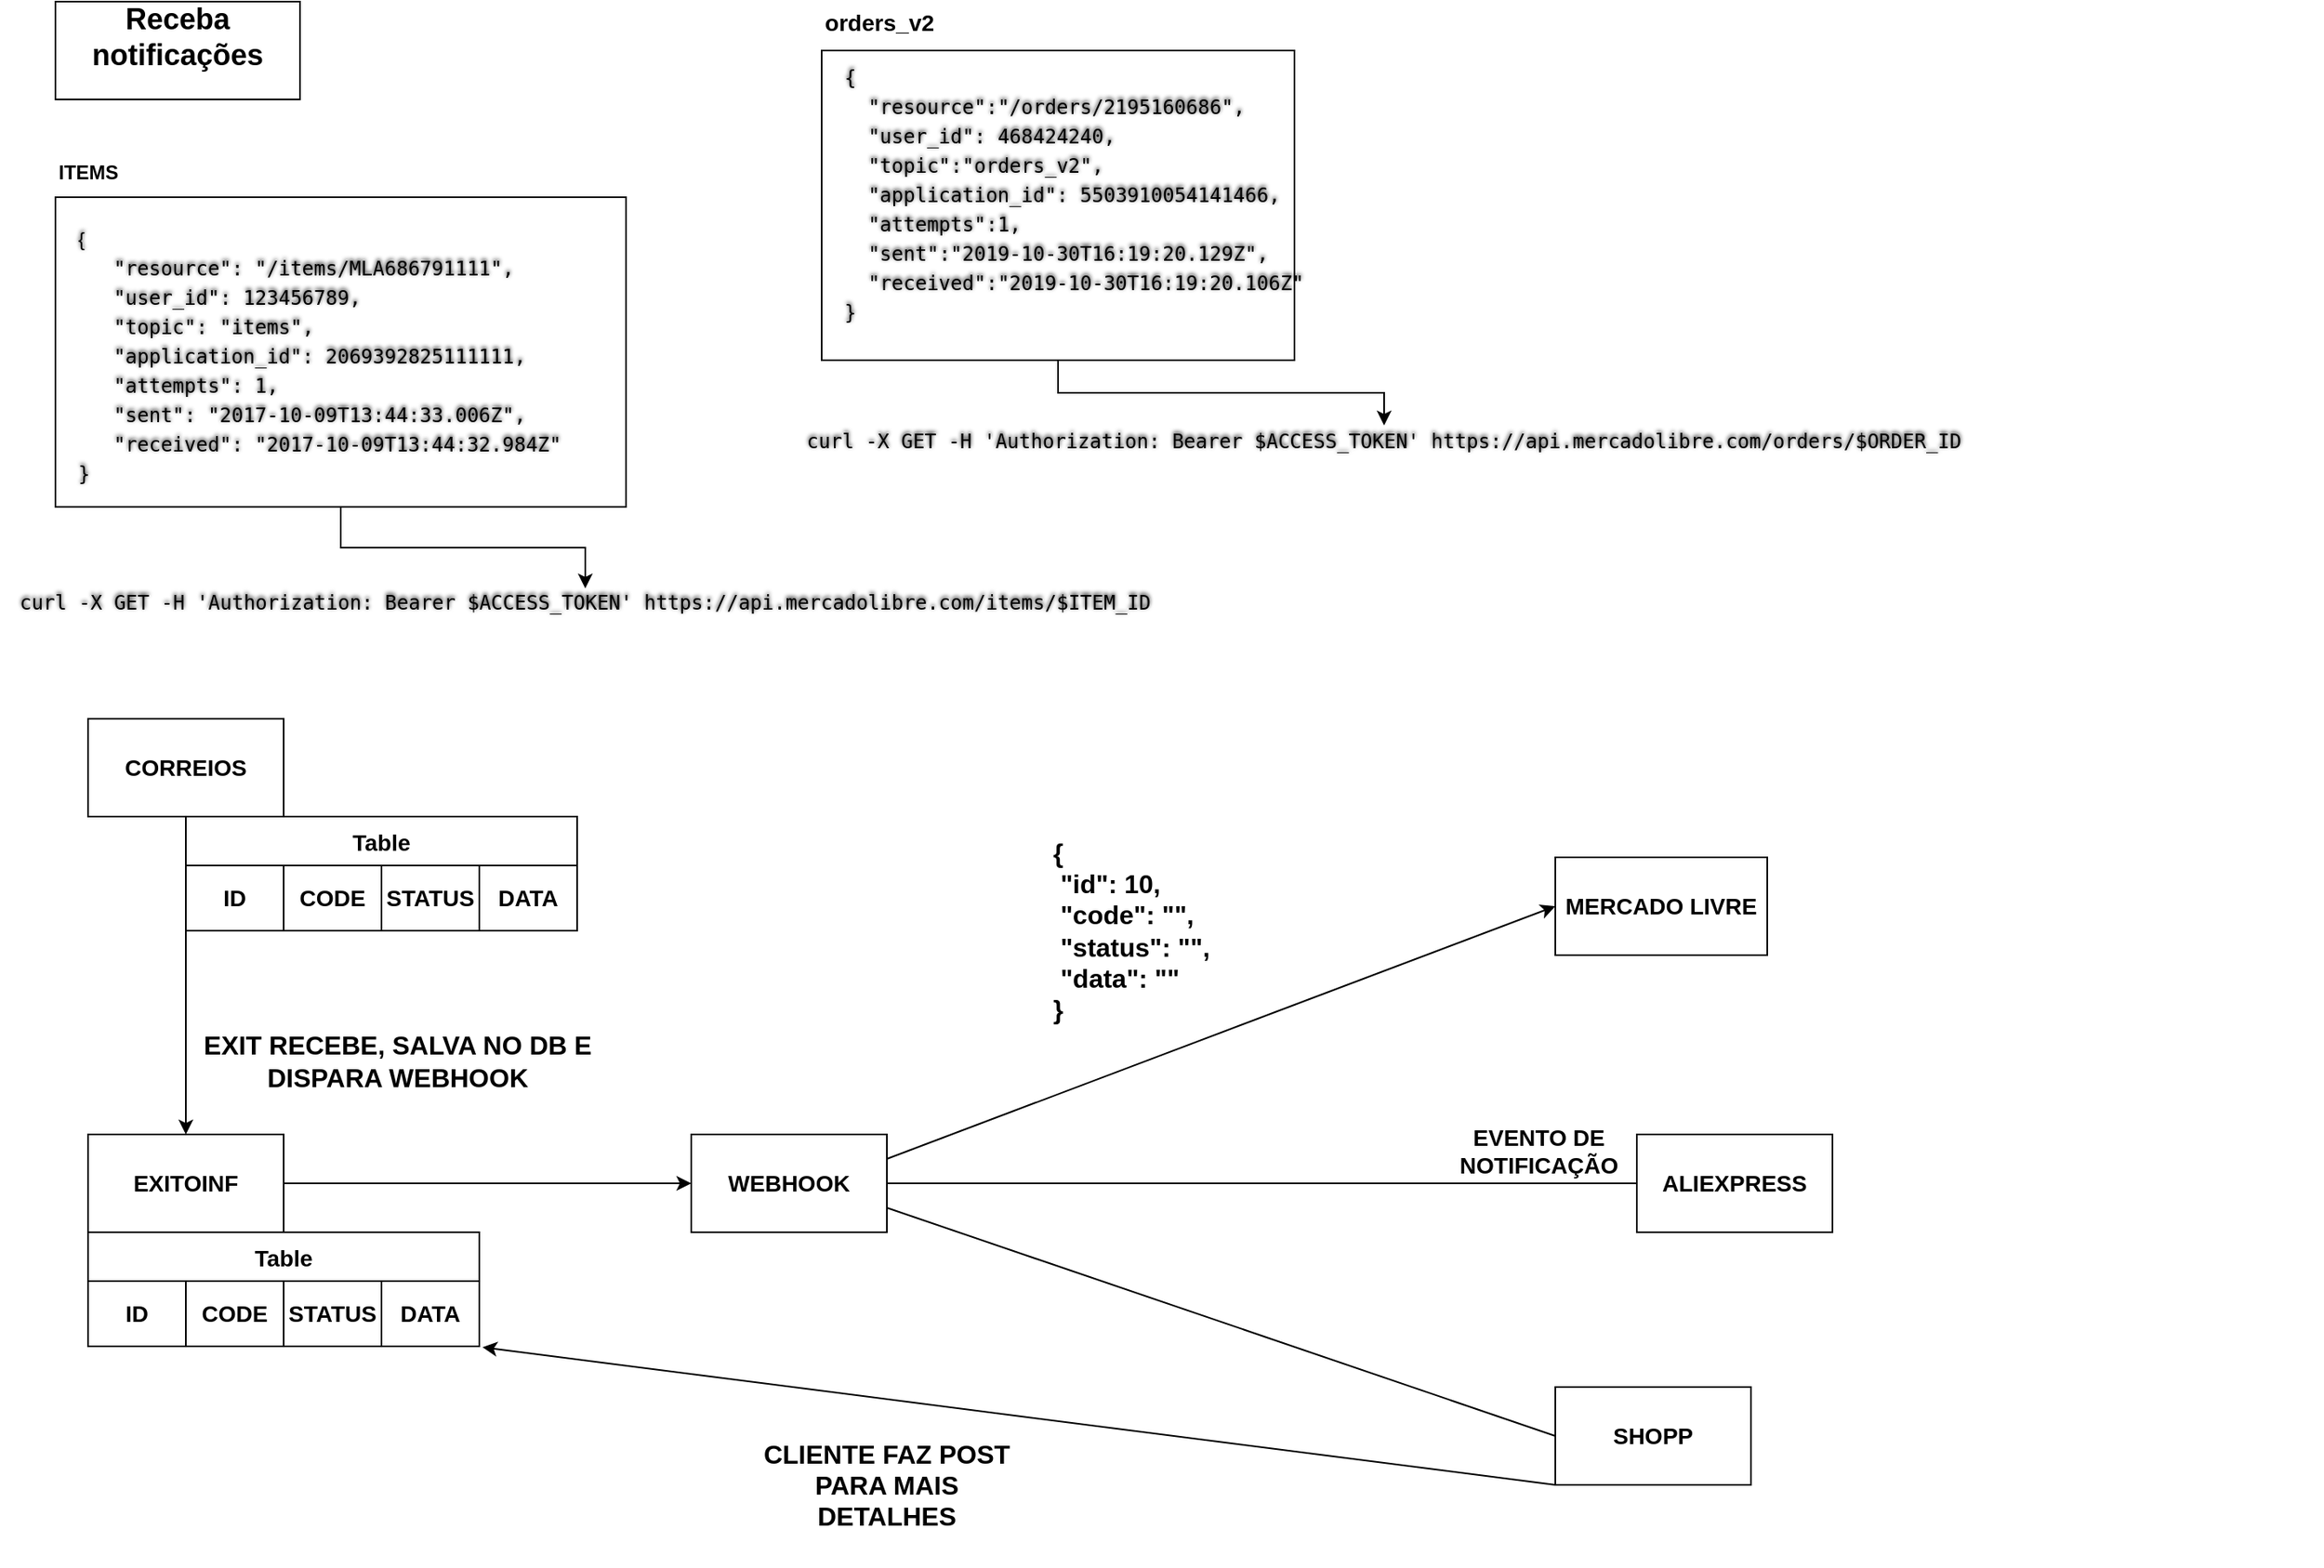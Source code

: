 <mxfile version="17.4.2" type="github">
  <diagram id="QY8hSy0JVgbYP2YThuza" name="Page-1">
    <mxGraphModel dx="2058" dy="643" grid="1" gridSize="10" guides="1" tooltips="1" connect="1" arrows="1" fold="1" page="1" pageScale="1" pageWidth="827" pageHeight="1169" math="0" shadow="0">
      <root>
        <mxCell id="0" />
        <mxCell id="1" parent="0" />
        <mxCell id="JlKcYGilHKLKj-nciFxg-1" value="&lt;h2 style=&quot;box-sizing: border-box ; margin-top: -65px ; padding-top: 65px&quot;&gt;Receba notificações&lt;/h2&gt;" style="rounded=0;whiteSpace=wrap;html=1;" parent="1" vertex="1">
          <mxGeometry x="-780" width="150" height="60" as="geometry" />
        </mxCell>
        <mxCell id="JlKcYGilHKLKj-nciFxg-7" style="edgeStyle=orthogonalEdgeStyle;rounded=0;orthogonalLoop=1;jettySize=auto;html=1;exitX=0.5;exitY=1;exitDx=0;exitDy=0;entryX=0.5;entryY=0;entryDx=0;entryDy=0;" parent="1" source="JlKcYGilHKLKj-nciFxg-2" target="JlKcYGilHKLKj-nciFxg-5" edge="1">
          <mxGeometry relative="1" as="geometry" />
        </mxCell>
        <mxCell id="JlKcYGilHKLKj-nciFxg-2" value="&lt;pre class=&quot; details__code-terminal-json language-javascript&quot; style=&quot;box-sizing: border-box ; max-width: 100% ; overflow: auto ; margin-top: 16px ; margin-bottom: 30px ; max-height: 450px ; overflow-wrap: normal ; border-radius: 3px ; line-height: 1.5 ; text-shadow: rgb(0 , 0 , 0) 0px -0.1em 0.2em ; word-break: normal ; padding: 1em&quot;&gt;&lt;div&gt;&lt;br&gt;&lt;/div&gt;&lt;div&gt;&lt;span style=&quot;font-family: &amp;#34;helvetica&amp;#34; ; white-space: normal&quot;&gt;{&lt;/span&gt;&lt;/div&gt;&lt;span style=&quot;background-image: none ; box-sizing: border-box ; border-radius: 3px ; line-height: 1.5 ; text-shadow: rgb(0 , 0 , 0) 0px -0.1em 0.2em&quot;&gt;   &lt;/span&gt;&lt;span class=&quot;token string&quot; style=&quot;background-image: none ; box-sizing: border-box ; overflow-wrap: normal ; border-radius: 3px ; line-height: 1.5 ; text-shadow: rgb(0 , 0 , 0) 0px -0.1em 0.2em ; word-break: normal&quot;&gt;&quot;resource&quot;&lt;/span&gt;&lt;span class=&quot;token punctuation&quot; style=&quot;background-image: none ; box-sizing: border-box ; overflow-wrap: normal ; border-radius: 3px ; line-height: 1.5 ; text-shadow: rgb(0 , 0 , 0) 0px -0.1em 0.2em ; word-break: normal&quot;&gt;:&lt;/span&gt;&lt;span style=&quot;background-image: none ; box-sizing: border-box ; border-radius: 3px ; line-height: 1.5 ; text-shadow: rgb(0 , 0 , 0) 0px -0.1em 0.2em&quot;&gt; &lt;/span&gt;&lt;span class=&quot;token string&quot; style=&quot;background-image: none ; box-sizing: border-box ; overflow-wrap: normal ; border-radius: 3px ; line-height: 1.5 ; text-shadow: rgb(0 , 0 , 0) 0px -0.1em 0.2em ; word-break: normal&quot;&gt;&quot;/items/MLA686791111&quot;&lt;/span&gt;&lt;span class=&quot;token punctuation&quot; style=&quot;background-image: none ; box-sizing: border-box ; overflow-wrap: normal ; border-radius: 3px ; line-height: 1.5 ; text-shadow: rgb(0 , 0 , 0) 0px -0.1em 0.2em ; word-break: normal&quot;&gt;,&lt;/span&gt;&lt;span style=&quot;background-image: none ; box-sizing: border-box ; border-radius: 3px ; line-height: 1.5 ; text-shadow: rgb(0 , 0 , 0) 0px -0.1em 0.2em&quot;&gt;&lt;br&gt;   &lt;/span&gt;&lt;span class=&quot;token string&quot; style=&quot;background-image: none ; box-sizing: border-box ; overflow-wrap: normal ; border-radius: 3px ; line-height: 1.5 ; text-shadow: rgb(0 , 0 , 0) 0px -0.1em 0.2em ; word-break: normal&quot;&gt;&quot;user_id&quot;&lt;/span&gt;&lt;span class=&quot;token punctuation&quot; style=&quot;background-image: none ; box-sizing: border-box ; overflow-wrap: normal ; border-radius: 3px ; line-height: 1.5 ; text-shadow: rgb(0 , 0 , 0) 0px -0.1em 0.2em ; word-break: normal&quot;&gt;:&lt;/span&gt;&lt;span style=&quot;background-image: none ; box-sizing: border-box ; border-radius: 3px ; line-height: 1.5 ; text-shadow: rgb(0 , 0 , 0) 0px -0.1em 0.2em&quot;&gt; &lt;/span&gt;&lt;span class=&quot;token number&quot; style=&quot;background-image: none ; box-sizing: border-box ; overflow-wrap: normal ; border-radius: 3px ; line-height: 1.5 ; text-shadow: rgb(0 , 0 , 0) 0px -0.1em 0.2em ; word-break: normal&quot;&gt;123456789&lt;/span&gt;&lt;span class=&quot;token punctuation&quot; style=&quot;background-image: none ; box-sizing: border-box ; overflow-wrap: normal ; border-radius: 3px ; line-height: 1.5 ; text-shadow: rgb(0 , 0 , 0) 0px -0.1em 0.2em ; word-break: normal&quot;&gt;,&lt;/span&gt;&lt;span style=&quot;background-image: none ; box-sizing: border-box ; border-radius: 3px ; line-height: 1.5 ; text-shadow: rgb(0 , 0 , 0) 0px -0.1em 0.2em&quot;&gt;&lt;br&gt;   &lt;/span&gt;&lt;span class=&quot;token string&quot; style=&quot;background-image: none ; box-sizing: border-box ; overflow-wrap: normal ; border-radius: 3px ; line-height: 1.5 ; text-shadow: rgb(0 , 0 , 0) 0px -0.1em 0.2em ; word-break: normal&quot;&gt;&quot;topic&quot;&lt;/span&gt;&lt;span class=&quot;token punctuation&quot; style=&quot;background-image: none ; box-sizing: border-box ; overflow-wrap: normal ; border-radius: 3px ; line-height: 1.5 ; text-shadow: rgb(0 , 0 , 0) 0px -0.1em 0.2em ; word-break: normal&quot;&gt;:&lt;/span&gt;&lt;span style=&quot;background-image: none ; box-sizing: border-box ; border-radius: 3px ; line-height: 1.5 ; text-shadow: rgb(0 , 0 , 0) 0px -0.1em 0.2em&quot;&gt; &lt;/span&gt;&lt;span class=&quot;token string&quot; style=&quot;background-image: none ; box-sizing: border-box ; overflow-wrap: normal ; border-radius: 3px ; line-height: 1.5 ; text-shadow: rgb(0 , 0 , 0) 0px -0.1em 0.2em ; word-break: normal&quot;&gt;&quot;items&quot;&lt;/span&gt;&lt;span class=&quot;token punctuation&quot; style=&quot;background-image: none ; box-sizing: border-box ; overflow-wrap: normal ; border-radius: 3px ; line-height: 1.5 ; text-shadow: rgb(0 , 0 , 0) 0px -0.1em 0.2em ; word-break: normal&quot;&gt;,&lt;/span&gt;&lt;span style=&quot;background-image: none ; box-sizing: border-box ; border-radius: 3px ; line-height: 1.5 ; text-shadow: rgb(0 , 0 , 0) 0px -0.1em 0.2em&quot;&gt;&lt;br&gt;   &lt;/span&gt;&lt;span class=&quot;token string&quot; style=&quot;background-image: none ; box-sizing: border-box ; overflow-wrap: normal ; border-radius: 3px ; line-height: 1.5 ; text-shadow: rgb(0 , 0 , 0) 0px -0.1em 0.2em ; word-break: normal&quot;&gt;&quot;application_id&quot;&lt;/span&gt;&lt;span class=&quot;token punctuation&quot; style=&quot;background-image: none ; box-sizing: border-box ; overflow-wrap: normal ; border-radius: 3px ; line-height: 1.5 ; text-shadow: rgb(0 , 0 , 0) 0px -0.1em 0.2em ; word-break: normal&quot;&gt;:&lt;/span&gt;&lt;span style=&quot;background-image: none ; box-sizing: border-box ; border-radius: 3px ; line-height: 1.5 ; text-shadow: rgb(0 , 0 , 0) 0px -0.1em 0.2em&quot;&gt; &lt;/span&gt;&lt;span class=&quot;token number&quot; style=&quot;background-image: none ; box-sizing: border-box ; overflow-wrap: normal ; border-radius: 3px ; line-height: 1.5 ; text-shadow: rgb(0 , 0 , 0) 0px -0.1em 0.2em ; word-break: normal&quot;&gt;2069392825111111&lt;/span&gt;&lt;span class=&quot;token punctuation&quot; style=&quot;background-image: none ; box-sizing: border-box ; overflow-wrap: normal ; border-radius: 3px ; line-height: 1.5 ; text-shadow: rgb(0 , 0 , 0) 0px -0.1em 0.2em ; word-break: normal&quot;&gt;,&lt;/span&gt;&lt;span style=&quot;background-image: none ; box-sizing: border-box ; border-radius: 3px ; line-height: 1.5 ; text-shadow: rgb(0 , 0 , 0) 0px -0.1em 0.2em&quot;&gt;&lt;br&gt;   &lt;/span&gt;&lt;span class=&quot;token string&quot; style=&quot;background-image: none ; box-sizing: border-box ; overflow-wrap: normal ; border-radius: 3px ; line-height: 1.5 ; text-shadow: rgb(0 , 0 , 0) 0px -0.1em 0.2em ; word-break: normal&quot;&gt;&quot;attempts&quot;&lt;/span&gt;&lt;span class=&quot;token punctuation&quot; style=&quot;background-image: none ; box-sizing: border-box ; overflow-wrap: normal ; border-radius: 3px ; line-height: 1.5 ; text-shadow: rgb(0 , 0 , 0) 0px -0.1em 0.2em ; word-break: normal&quot;&gt;:&lt;/span&gt;&lt;span style=&quot;background-image: none ; box-sizing: border-box ; border-radius: 3px ; line-height: 1.5 ; text-shadow: rgb(0 , 0 , 0) 0px -0.1em 0.2em&quot;&gt; &lt;/span&gt;&lt;span class=&quot;token number&quot; style=&quot;background-image: none ; box-sizing: border-box ; overflow-wrap: normal ; border-radius: 3px ; line-height: 1.5 ; text-shadow: rgb(0 , 0 , 0) 0px -0.1em 0.2em ; word-break: normal&quot;&gt;1&lt;/span&gt;&lt;span class=&quot;token punctuation&quot; style=&quot;background-image: none ; box-sizing: border-box ; overflow-wrap: normal ; border-radius: 3px ; line-height: 1.5 ; text-shadow: rgb(0 , 0 , 0) 0px -0.1em 0.2em ; word-break: normal&quot;&gt;,&lt;/span&gt;&lt;span style=&quot;background-image: none ; box-sizing: border-box ; border-radius: 3px ; line-height: 1.5 ; text-shadow: rgb(0 , 0 , 0) 0px -0.1em 0.2em&quot;&gt;&lt;br&gt;   &lt;/span&gt;&lt;span class=&quot;token string&quot; style=&quot;background-image: none ; box-sizing: border-box ; overflow-wrap: normal ; border-radius: 3px ; line-height: 1.5 ; text-shadow: rgb(0 , 0 , 0) 0px -0.1em 0.2em ; word-break: normal&quot;&gt;&quot;sent&quot;&lt;/span&gt;&lt;span class=&quot;token punctuation&quot; style=&quot;background-image: none ; box-sizing: border-box ; overflow-wrap: normal ; border-radius: 3px ; line-height: 1.5 ; text-shadow: rgb(0 , 0 , 0) 0px -0.1em 0.2em ; word-break: normal&quot;&gt;:&lt;/span&gt;&lt;span style=&quot;background-image: none ; box-sizing: border-box ; border-radius: 3px ; line-height: 1.5 ; text-shadow: rgb(0 , 0 , 0) 0px -0.1em 0.2em&quot;&gt; &lt;/span&gt;&lt;span class=&quot;token string&quot; style=&quot;background-image: none ; box-sizing: border-box ; overflow-wrap: normal ; border-radius: 3px ; line-height: 1.5 ; text-shadow: rgb(0 , 0 , 0) 0px -0.1em 0.2em ; word-break: normal&quot;&gt;&quot;2017-10-09T13:44:33.006Z&quot;&lt;/span&gt;&lt;span class=&quot;token punctuation&quot; style=&quot;background-image: none ; box-sizing: border-box ; overflow-wrap: normal ; border-radius: 3px ; line-height: 1.5 ; text-shadow: rgb(0 , 0 , 0) 0px -0.1em 0.2em ; word-break: normal&quot;&gt;,&lt;/span&gt;&lt;span style=&quot;background-image: none ; box-sizing: border-box ; border-radius: 3px ; line-height: 1.5 ; text-shadow: rgb(0 , 0 , 0) 0px -0.1em 0.2em&quot;&gt;&lt;br&gt;   &lt;/span&gt;&lt;span class=&quot;token string&quot; style=&quot;background-image: none ; box-sizing: border-box ; overflow-wrap: normal ; border-radius: 3px ; line-height: 1.5 ; text-shadow: rgb(0 , 0 , 0) 0px -0.1em 0.2em ; word-break: normal&quot;&gt;&quot;received&quot;&lt;/span&gt;&lt;span class=&quot;token punctuation&quot; style=&quot;background-image: none ; box-sizing: border-box ; overflow-wrap: normal ; border-radius: 3px ; line-height: 1.5 ; text-shadow: rgb(0 , 0 , 0) 0px -0.1em 0.2em ; word-break: normal&quot;&gt;:&lt;/span&gt;&lt;span style=&quot;background-image: none ; box-sizing: border-box ; border-radius: 3px ; line-height: 1.5 ; text-shadow: rgb(0 , 0 , 0) 0px -0.1em 0.2em&quot;&gt; &lt;/span&gt;&lt;span class=&quot;token string&quot; style=&quot;background-image: none ; box-sizing: border-box ; overflow-wrap: normal ; border-radius: 3px ; line-height: 1.5 ; text-shadow: rgb(0 , 0 , 0) 0px -0.1em 0.2em ; word-break: normal&quot;&gt;&quot;2017-10-09T13:44:32.984Z&quot;&lt;/span&gt;&lt;span style=&quot;background-image: none ; box-sizing: border-box ; border-radius: 3px ; line-height: 1.5 ; text-shadow: rgb(0 , 0 , 0) 0px -0.1em 0.2em&quot;&gt;&lt;br&gt;&lt;/span&gt;&lt;span class=&quot;token punctuation&quot; style=&quot;background-image: none ; box-sizing: border-box ; overflow-wrap: normal ; border-radius: 3px ; line-height: 1.5 ; text-shadow: rgb(0 , 0 , 0) 0px -0.1em 0.2em ; word-break: normal&quot;&gt;}&lt;/span&gt;&lt;/pre&gt;" style="rounded=0;whiteSpace=wrap;html=1;align=left;" parent="1" vertex="1">
          <mxGeometry x="-780" y="120" width="350" height="190" as="geometry" />
        </mxCell>
        <mxCell id="JlKcYGilHKLKj-nciFxg-5" value="&lt;pre class=&quot; details__code-terminal-json language-javascript&quot; style=&quot;box-sizing: border-box ; max-width: 100% ; overflow: auto ; margin-top: 16px ; margin-bottom: 30px ; max-height: 450px ; overflow-wrap: normal ; border-radius: 3px ; line-height: 1.5 ; text-shadow: rgb(0 , 0 , 0) 0px -0.1em 0.2em ; word-break: normal ; padding: 1em&quot;&gt;&lt;span style=&quot;background-image: none ; box-sizing: border-box ; border-radius: 3px ; line-height: 1.5 ; text-shadow: rgb(0 , 0 , 0) 0px -0.1em 0.2em&quot;&gt;curl &lt;/span&gt;&lt;span class=&quot;token operator&quot; style=&quot;background-image: none ; box-sizing: border-box ; overflow-wrap: normal ; border-radius: 3px ; line-height: 1.5 ; text-shadow: rgb(0 , 0 , 0) 0px -0.1em 0.2em ; word-break: normal&quot;&gt;-&lt;/span&gt;&lt;span class=&quot;token constant&quot; style=&quot;background-image: none ; box-sizing: border-box ; overflow-wrap: normal ; border-radius: 3px ; line-height: 1.5 ; text-shadow: rgb(0 , 0 , 0) 0px -0.1em 0.2em ; word-break: normal&quot;&gt;X&lt;/span&gt;&lt;span style=&quot;background-image: none ; box-sizing: border-box ; border-radius: 3px ; line-height: 1.5 ; text-shadow: rgb(0 , 0 , 0) 0px -0.1em 0.2em&quot;&gt; &lt;/span&gt;&lt;span class=&quot;token constant&quot; style=&quot;background-image: none ; box-sizing: border-box ; overflow-wrap: normal ; border-radius: 3px ; line-height: 1.5 ; text-shadow: rgb(0 , 0 , 0) 0px -0.1em 0.2em ; word-break: normal&quot;&gt;GET&lt;/span&gt;&lt;span style=&quot;background-image: none ; box-sizing: border-box ; border-radius: 3px ; line-height: 1.5 ; text-shadow: rgb(0 , 0 , 0) 0px -0.1em 0.2em&quot;&gt; &lt;/span&gt;&lt;span class=&quot;token operator&quot; style=&quot;background-image: none ; box-sizing: border-box ; overflow-wrap: normal ; border-radius: 3px ; line-height: 1.5 ; text-shadow: rgb(0 , 0 , 0) 0px -0.1em 0.2em ; word-break: normal&quot;&gt;-&lt;/span&gt;&lt;span class=&quot;token constant&quot; style=&quot;background-image: none ; box-sizing: border-box ; overflow-wrap: normal ; border-radius: 3px ; line-height: 1.5 ; text-shadow: rgb(0 , 0 , 0) 0px -0.1em 0.2em ; word-break: normal&quot;&gt;H&lt;/span&gt;&lt;span style=&quot;background-image: none ; box-sizing: border-box ; border-radius: 3px ; line-height: 1.5 ; text-shadow: rgb(0 , 0 , 0) 0px -0.1em 0.2em&quot;&gt; &lt;/span&gt;&lt;span class=&quot;token string&quot; style=&quot;background-image: none ; box-sizing: border-box ; overflow-wrap: normal ; border-radius: 3px ; line-height: 1.5 ; text-shadow: rgb(0 , 0 , 0) 0px -0.1em 0.2em ; word-break: normal&quot;&gt;&#39;Authorization: Bearer $ACCESS_TOKEN&#39;&lt;/span&gt;&lt;span style=&quot;background-image: none ; box-sizing: border-box ; border-radius: 3px ; line-height: 1.5 ; text-shadow: rgb(0 , 0 , 0) 0px -0.1em 0.2em&quot;&gt; https&lt;/span&gt;&lt;span class=&quot;token punctuation&quot; style=&quot;background-image: none ; box-sizing: border-box ; overflow-wrap: normal ; border-radius: 3px ; line-height: 1.5 ; text-shadow: rgb(0 , 0 , 0) 0px -0.1em 0.2em ; word-break: normal&quot;&gt;:&lt;/span&gt;&lt;span class=&quot;token operator&quot; style=&quot;background-image: none ; box-sizing: border-box ; overflow-wrap: normal ; border-radius: 3px ; line-height: 1.5 ; text-shadow: rgb(0 , 0 , 0) 0px -0.1em 0.2em ; word-break: normal&quot;&gt;/&lt;/span&gt;&lt;span class=&quot;token operator&quot; style=&quot;background-image: none ; box-sizing: border-box ; overflow-wrap: normal ; border-radius: 3px ; line-height: 1.5 ; text-shadow: rgb(0 , 0 , 0) 0px -0.1em 0.2em ; word-break: normal&quot;&gt;/&lt;/span&gt;&lt;span style=&quot;background-image: none ; box-sizing: border-box ; border-radius: 3px ; line-height: 1.5 ; text-shadow: rgb(0 , 0 , 0) 0px -0.1em 0.2em&quot;&gt;api&lt;/span&gt;&lt;span class=&quot;token punctuation&quot; style=&quot;background-image: none ; box-sizing: border-box ; overflow-wrap: normal ; border-radius: 3px ; line-height: 1.5 ; text-shadow: rgb(0 , 0 , 0) 0px -0.1em 0.2em ; word-break: normal&quot;&gt;.&lt;/span&gt;&lt;span style=&quot;background-image: none ; box-sizing: border-box ; border-radius: 3px ; line-height: 1.5 ; text-shadow: rgb(0 , 0 , 0) 0px -0.1em 0.2em&quot;&gt;mercadolibre&lt;/span&gt;&lt;span class=&quot;token punctuation&quot; style=&quot;background-image: none ; box-sizing: border-box ; overflow-wrap: normal ; border-radius: 3px ; line-height: 1.5 ; text-shadow: rgb(0 , 0 , 0) 0px -0.1em 0.2em ; word-break: normal&quot;&gt;.&lt;/span&gt;&lt;span style=&quot;background-image: none ; box-sizing: border-box ; border-radius: 3px ; line-height: 1.5 ; text-shadow: rgb(0 , 0 , 0) 0px -0.1em 0.2em&quot;&gt;com&lt;/span&gt;&lt;span class=&quot;token operator&quot; style=&quot;background-image: none ; box-sizing: border-box ; overflow-wrap: normal ; border-radius: 3px ; line-height: 1.5 ; text-shadow: rgb(0 , 0 , 0) 0px -0.1em 0.2em ; word-break: normal&quot;&gt;/&lt;/span&gt;&lt;span style=&quot;background-image: none ; box-sizing: border-box ; border-radius: 3px ; line-height: 1.5 ; text-shadow: rgb(0 , 0 , 0) 0px -0.1em 0.2em&quot;&gt;items&lt;/span&gt;&lt;span class=&quot;token operator&quot; style=&quot;background-image: none ; box-sizing: border-box ; overflow-wrap: normal ; border-radius: 3px ; line-height: 1.5 ; text-shadow: rgb(0 , 0 , 0) 0px -0.1em 0.2em ; word-break: normal&quot;&gt;/&lt;/span&gt;&lt;span style=&quot;background-image: none ; box-sizing: border-box ; border-radius: 3px ; line-height: 1.5 ; text-shadow: rgb(0 , 0 , 0) 0px -0.1em 0.2em&quot;&gt;$&lt;/span&gt;&lt;span class=&quot;token constant&quot; style=&quot;background-image: none ; box-sizing: border-box ; overflow-wrap: normal ; border-radius: 3px ; line-height: 1.5 ; text-shadow: rgb(0 , 0 , 0) 0px -0.1em 0.2em ; word-break: normal&quot;&gt;ITEM_ID&lt;/span&gt;&lt;/pre&gt;" style="text;html=1;strokeColor=none;fillColor=none;align=center;verticalAlign=middle;whiteSpace=wrap;rounded=0;" parent="1" vertex="1">
          <mxGeometry x="-780" y="360" width="650" height="30" as="geometry" />
        </mxCell>
        <mxCell id="JlKcYGilHKLKj-nciFxg-12" style="edgeStyle=orthogonalEdgeStyle;rounded=0;orthogonalLoop=1;jettySize=auto;html=1;exitX=0.5;exitY=1;exitDx=0;exitDy=0;entryX=0.5;entryY=0;entryDx=0;entryDy=0;" parent="1" source="JlKcYGilHKLKj-nciFxg-8" target="JlKcYGilHKLKj-nciFxg-11" edge="1">
          <mxGeometry relative="1" as="geometry" />
        </mxCell>
        <mxCell id="JlKcYGilHKLKj-nciFxg-8" value="&lt;pre class=&quot; details__code-terminal-json language-javascript&quot; style=&quot;box-sizing: border-box ; max-width: 100% ; overflow: auto ; margin-top: 16px ; margin-bottom: 30px ; max-height: 450px ; overflow-wrap: normal ; border-radius: 3px ; line-height: 1.5 ; text-shadow: rgb(0 , 0 , 0) 0px -0.1em 0.2em ; word-break: normal ; padding: 1em&quot;&gt;&lt;span class=&quot;token punctuation&quot; style=&quot;background-image: none ; box-sizing: border-box ; overflow-wrap: normal ; border-radius: 3px ; line-height: 1.5 ; text-shadow: rgb(0 , 0 , 0) 0px -0.1em 0.2em ; word-break: normal&quot;&gt;{&lt;/span&gt;&lt;span style=&quot;background-image: none ; box-sizing: border-box ; border-radius: 3px ; line-height: 1.5 ; text-shadow: rgb(0 , 0 , 0) 0px -0.1em 0.2em&quot;&gt;&lt;br/&gt;  &lt;/span&gt;&lt;span class=&quot;token string&quot; style=&quot;background-image: none ; box-sizing: border-box ; overflow-wrap: normal ; border-radius: 3px ; line-height: 1.5 ; text-shadow: rgb(0 , 0 , 0) 0px -0.1em 0.2em ; word-break: normal&quot;&gt;&quot;resource&quot;&lt;/span&gt;&lt;span class=&quot;token punctuation&quot; style=&quot;background-image: none ; box-sizing: border-box ; overflow-wrap: normal ; border-radius: 3px ; line-height: 1.5 ; text-shadow: rgb(0 , 0 , 0) 0px -0.1em 0.2em ; word-break: normal&quot;&gt;:&lt;/span&gt;&lt;span class=&quot;token string&quot; style=&quot;background-image: none ; box-sizing: border-box ; overflow-wrap: normal ; border-radius: 3px ; line-height: 1.5 ; text-shadow: rgb(0 , 0 , 0) 0px -0.1em 0.2em ; word-break: normal&quot;&gt;&quot;/orders/2195160686&quot;&lt;/span&gt;&lt;span class=&quot;token punctuation&quot; style=&quot;background-image: none ; box-sizing: border-box ; overflow-wrap: normal ; border-radius: 3px ; line-height: 1.5 ; text-shadow: rgb(0 , 0 , 0) 0px -0.1em 0.2em ; word-break: normal&quot;&gt;,&lt;/span&gt;&lt;span style=&quot;background-image: none ; box-sizing: border-box ; border-radius: 3px ; line-height: 1.5 ; text-shadow: rgb(0 , 0 , 0) 0px -0.1em 0.2em&quot;&gt;&lt;br/&gt;  &lt;/span&gt;&lt;span class=&quot;token string&quot; style=&quot;background-image: none ; box-sizing: border-box ; overflow-wrap: normal ; border-radius: 3px ; line-height: 1.5 ; text-shadow: rgb(0 , 0 , 0) 0px -0.1em 0.2em ; word-break: normal&quot;&gt;&quot;user_id&quot;&lt;/span&gt;&lt;span class=&quot;token punctuation&quot; style=&quot;background-image: none ; box-sizing: border-box ; overflow-wrap: normal ; border-radius: 3px ; line-height: 1.5 ; text-shadow: rgb(0 , 0 , 0) 0px -0.1em 0.2em ; word-break: normal&quot;&gt;:&lt;/span&gt;&lt;span style=&quot;background-image: none ; box-sizing: border-box ; border-radius: 3px ; line-height: 1.5 ; text-shadow: rgb(0 , 0 , 0) 0px -0.1em 0.2em&quot;&gt; &lt;/span&gt;&lt;span class=&quot;token number&quot; style=&quot;background-image: none ; box-sizing: border-box ; overflow-wrap: normal ; border-radius: 3px ; line-height: 1.5 ; text-shadow: rgb(0 , 0 , 0) 0px -0.1em 0.2em ; word-break: normal&quot;&gt;468424240&lt;/span&gt;&lt;span class=&quot;token punctuation&quot; style=&quot;background-image: none ; box-sizing: border-box ; overflow-wrap: normal ; border-radius: 3px ; line-height: 1.5 ; text-shadow: rgb(0 , 0 , 0) 0px -0.1em 0.2em ; word-break: normal&quot;&gt;,&lt;/span&gt;&lt;span style=&quot;background-image: none ; box-sizing: border-box ; border-radius: 3px ; line-height: 1.5 ; text-shadow: rgb(0 , 0 , 0) 0px -0.1em 0.2em&quot;&gt;&lt;br/&gt;  &lt;/span&gt;&lt;span class=&quot;token string&quot; style=&quot;background-image: none ; box-sizing: border-box ; overflow-wrap: normal ; border-radius: 3px ; line-height: 1.5 ; text-shadow: rgb(0 , 0 , 0) 0px -0.1em 0.2em ; word-break: normal&quot;&gt;&quot;topic&quot;&lt;/span&gt;&lt;span class=&quot;token punctuation&quot; style=&quot;background-image: none ; box-sizing: border-box ; overflow-wrap: normal ; border-radius: 3px ; line-height: 1.5 ; text-shadow: rgb(0 , 0 , 0) 0px -0.1em 0.2em ; word-break: normal&quot;&gt;:&lt;/span&gt;&lt;span class=&quot;token string&quot; style=&quot;background-image: none ; box-sizing: border-box ; overflow-wrap: normal ; border-radius: 3px ; line-height: 1.5 ; text-shadow: rgb(0 , 0 , 0) 0px -0.1em 0.2em ; word-break: normal&quot;&gt;&quot;orders_v2&quot;&lt;/span&gt;&lt;span class=&quot;token punctuation&quot; style=&quot;background-image: none ; box-sizing: border-box ; overflow-wrap: normal ; border-radius: 3px ; line-height: 1.5 ; text-shadow: rgb(0 , 0 , 0) 0px -0.1em 0.2em ; word-break: normal&quot;&gt;,&lt;/span&gt;&lt;span style=&quot;background-image: none ; box-sizing: border-box ; border-radius: 3px ; line-height: 1.5 ; text-shadow: rgb(0 , 0 , 0) 0px -0.1em 0.2em&quot;&gt;&lt;br/&gt;  &lt;/span&gt;&lt;span class=&quot;token string&quot; style=&quot;background-image: none ; box-sizing: border-box ; overflow-wrap: normal ; border-radius: 3px ; line-height: 1.5 ; text-shadow: rgb(0 , 0 , 0) 0px -0.1em 0.2em ; word-break: normal&quot;&gt;&quot;application_id&quot;&lt;/span&gt;&lt;span class=&quot;token punctuation&quot; style=&quot;background-image: none ; box-sizing: border-box ; overflow-wrap: normal ; border-radius: 3px ; line-height: 1.5 ; text-shadow: rgb(0 , 0 , 0) 0px -0.1em 0.2em ; word-break: normal&quot;&gt;:&lt;/span&gt;&lt;span style=&quot;background-image: none ; box-sizing: border-box ; border-radius: 3px ; line-height: 1.5 ; text-shadow: rgb(0 , 0 , 0) 0px -0.1em 0.2em&quot;&gt; &lt;/span&gt;&lt;span class=&quot;token number&quot; style=&quot;background-image: none ; box-sizing: border-box ; overflow-wrap: normal ; border-radius: 3px ; line-height: 1.5 ; text-shadow: rgb(0 , 0 , 0) 0px -0.1em 0.2em ; word-break: normal&quot;&gt;5503910054141466&lt;/span&gt;&lt;span class=&quot;token punctuation&quot; style=&quot;background-image: none ; box-sizing: border-box ; overflow-wrap: normal ; border-radius: 3px ; line-height: 1.5 ; text-shadow: rgb(0 , 0 , 0) 0px -0.1em 0.2em ; word-break: normal&quot;&gt;,&lt;/span&gt;&lt;span style=&quot;background-image: none ; box-sizing: border-box ; border-radius: 3px ; line-height: 1.5 ; text-shadow: rgb(0 , 0 , 0) 0px -0.1em 0.2em&quot;&gt;&lt;br/&gt;  &lt;/span&gt;&lt;span class=&quot;token string&quot; style=&quot;background-image: none ; box-sizing: border-box ; overflow-wrap: normal ; border-radius: 3px ; line-height: 1.5 ; text-shadow: rgb(0 , 0 , 0) 0px -0.1em 0.2em ; word-break: normal&quot;&gt;&quot;attempts&quot;&lt;/span&gt;&lt;span class=&quot;token punctuation&quot; style=&quot;background-image: none ; box-sizing: border-box ; overflow-wrap: normal ; border-radius: 3px ; line-height: 1.5 ; text-shadow: rgb(0 , 0 , 0) 0px -0.1em 0.2em ; word-break: normal&quot;&gt;:&lt;/span&gt;&lt;span class=&quot;token number&quot; style=&quot;background-image: none ; box-sizing: border-box ; overflow-wrap: normal ; border-radius: 3px ; line-height: 1.5 ; text-shadow: rgb(0 , 0 , 0) 0px -0.1em 0.2em ; word-break: normal&quot;&gt;1&lt;/span&gt;&lt;span class=&quot;token punctuation&quot; style=&quot;background-image: none ; box-sizing: border-box ; overflow-wrap: normal ; border-radius: 3px ; line-height: 1.5 ; text-shadow: rgb(0 , 0 , 0) 0px -0.1em 0.2em ; word-break: normal&quot;&gt;,&lt;/span&gt;&lt;span style=&quot;background-image: none ; box-sizing: border-box ; border-radius: 3px ; line-height: 1.5 ; text-shadow: rgb(0 , 0 , 0) 0px -0.1em 0.2em&quot;&gt;&lt;br/&gt;  &lt;/span&gt;&lt;span class=&quot;token string&quot; style=&quot;background-image: none ; box-sizing: border-box ; overflow-wrap: normal ; border-radius: 3px ; line-height: 1.5 ; text-shadow: rgb(0 , 0 , 0) 0px -0.1em 0.2em ; word-break: normal&quot;&gt;&quot;sent&quot;&lt;/span&gt;&lt;span class=&quot;token punctuation&quot; style=&quot;background-image: none ; box-sizing: border-box ; overflow-wrap: normal ; border-radius: 3px ; line-height: 1.5 ; text-shadow: rgb(0 , 0 , 0) 0px -0.1em 0.2em ; word-break: normal&quot;&gt;:&lt;/span&gt;&lt;span class=&quot;token string&quot; style=&quot;background-image: none ; box-sizing: border-box ; overflow-wrap: normal ; border-radius: 3px ; line-height: 1.5 ; text-shadow: rgb(0 , 0 , 0) 0px -0.1em 0.2em ; word-break: normal&quot;&gt;&quot;2019-10-30T16:19:20.129Z&quot;&lt;/span&gt;&lt;span class=&quot;token punctuation&quot; style=&quot;background-image: none ; box-sizing: border-box ; overflow-wrap: normal ; border-radius: 3px ; line-height: 1.5 ; text-shadow: rgb(0 , 0 , 0) 0px -0.1em 0.2em ; word-break: normal&quot;&gt;,&lt;/span&gt;&lt;span style=&quot;background-image: none ; box-sizing: border-box ; border-radius: 3px ; line-height: 1.5 ; text-shadow: rgb(0 , 0 , 0) 0px -0.1em 0.2em&quot;&gt;&lt;br/&gt;  &lt;/span&gt;&lt;span class=&quot;token string&quot; style=&quot;background-image: none ; box-sizing: border-box ; overflow-wrap: normal ; border-radius: 3px ; line-height: 1.5 ; text-shadow: rgb(0 , 0 , 0) 0px -0.1em 0.2em ; word-break: normal&quot;&gt;&quot;received&quot;&lt;/span&gt;&lt;span class=&quot;token punctuation&quot; style=&quot;background-image: none ; box-sizing: border-box ; overflow-wrap: normal ; border-radius: 3px ; line-height: 1.5 ; text-shadow: rgb(0 , 0 , 0) 0px -0.1em 0.2em ; word-break: normal&quot;&gt;:&lt;/span&gt;&lt;span class=&quot;token string&quot; style=&quot;background-image: none ; box-sizing: border-box ; overflow-wrap: normal ; border-radius: 3px ; line-height: 1.5 ; text-shadow: rgb(0 , 0 , 0) 0px -0.1em 0.2em ; word-break: normal&quot;&gt;&quot;2019-10-30T16:19:20.106Z&quot;&lt;/span&gt;&lt;span style=&quot;background-image: none ; box-sizing: border-box ; border-radius: 3px ; line-height: 1.5 ; text-shadow: rgb(0 , 0 , 0) 0px -0.1em 0.2em&quot;&gt;&lt;br/&gt;&lt;/span&gt;&lt;span class=&quot;token punctuation&quot; style=&quot;background-image: none ; box-sizing: border-box ; overflow-wrap: normal ; border-radius: 3px ; line-height: 1.5 ; text-shadow: rgb(0 , 0 , 0) 0px -0.1em 0.2em ; word-break: normal&quot;&gt;}&lt;/span&gt;&lt;/pre&gt;" style="rounded=0;whiteSpace=wrap;html=1;align=left;" parent="1" vertex="1">
          <mxGeometry x="-310" y="30" width="290" height="190" as="geometry" />
        </mxCell>
        <mxCell id="JlKcYGilHKLKj-nciFxg-9" value="&lt;h3 id=&quot;orders_v2&quot; style=&quot;box-sizing: border-box ; margin-top: -65px ; padding-top: 65px&quot;&gt;orders_v2&lt;/h3&gt;" style="text;html=1;strokeColor=none;fillColor=none;align=left;verticalAlign=middle;whiteSpace=wrap;rounded=0;" parent="1" vertex="1">
          <mxGeometry x="-310" y="10" width="80" height="20" as="geometry" />
        </mxCell>
        <mxCell id="JlKcYGilHKLKj-nciFxg-10" value="&lt;span&gt;&lt;b&gt;ITEMS&lt;/b&gt;&lt;/span&gt;" style="text;html=1;strokeColor=none;fillColor=none;align=left;verticalAlign=middle;whiteSpace=wrap;rounded=0;" parent="1" vertex="1">
          <mxGeometry x="-780" y="90" width="60" height="30" as="geometry" />
        </mxCell>
        <mxCell id="JlKcYGilHKLKj-nciFxg-11" value="&lt;pre class=&quot; details__code-terminal-json language-javascript&quot; style=&quot;text-align: left ; box-sizing: border-box ; max-width: 100% ; overflow: auto ; margin-top: 16px ; margin-bottom: 30px ; max-height: 450px ; overflow-wrap: normal ; border-radius: 3px ; line-height: 1.5 ; text-shadow: rgb(0 , 0 , 0) 0px -0.1em 0.2em ; word-break: normal ; padding: 1em&quot;&gt;&lt;span style=&quot;background-image: none ; box-sizing: border-box ; border-radius: 3px ; line-height: 1.5 ; text-shadow: rgb(0 , 0 , 0) 0px -0.1em 0.2em&quot;&gt;curl &lt;/span&gt;&lt;span class=&quot;token operator&quot; style=&quot;background-image: none ; box-sizing: border-box ; overflow-wrap: normal ; border-radius: 3px ; line-height: 1.5 ; text-shadow: rgb(0 , 0 , 0) 0px -0.1em 0.2em ; word-break: normal&quot;&gt;-&lt;/span&gt;&lt;span class=&quot;token constant&quot; style=&quot;background-image: none ; box-sizing: border-box ; overflow-wrap: normal ; border-radius: 3px ; line-height: 1.5 ; text-shadow: rgb(0 , 0 , 0) 0px -0.1em 0.2em ; word-break: normal&quot;&gt;X&lt;/span&gt;&lt;span style=&quot;background-image: none ; box-sizing: border-box ; border-radius: 3px ; line-height: 1.5 ; text-shadow: rgb(0 , 0 , 0) 0px -0.1em 0.2em&quot;&gt; &lt;/span&gt;&lt;span class=&quot;token constant&quot; style=&quot;background-image: none ; box-sizing: border-box ; overflow-wrap: normal ; border-radius: 3px ; line-height: 1.5 ; text-shadow: rgb(0 , 0 , 0) 0px -0.1em 0.2em ; word-break: normal&quot;&gt;GET&lt;/span&gt;&lt;span style=&quot;background-image: none ; box-sizing: border-box ; border-radius: 3px ; line-height: 1.5 ; text-shadow: rgb(0 , 0 , 0) 0px -0.1em 0.2em&quot;&gt; &lt;/span&gt;&lt;span class=&quot;token operator&quot; style=&quot;background-image: none ; box-sizing: border-box ; overflow-wrap: normal ; border-radius: 3px ; line-height: 1.5 ; text-shadow: rgb(0 , 0 , 0) 0px -0.1em 0.2em ; word-break: normal&quot;&gt;-&lt;/span&gt;&lt;span class=&quot;token constant&quot; style=&quot;background-image: none ; box-sizing: border-box ; overflow-wrap: normal ; border-radius: 3px ; line-height: 1.5 ; text-shadow: rgb(0 , 0 , 0) 0px -0.1em 0.2em ; word-break: normal&quot;&gt;H&lt;/span&gt;&lt;span style=&quot;background-image: none ; box-sizing: border-box ; border-radius: 3px ; line-height: 1.5 ; text-shadow: rgb(0 , 0 , 0) 0px -0.1em 0.2em&quot;&gt; &lt;/span&gt;&lt;span class=&quot;token string&quot; style=&quot;background-image: none ; box-sizing: border-box ; overflow-wrap: normal ; border-radius: 3px ; line-height: 1.5 ; text-shadow: rgb(0 , 0 , 0) 0px -0.1em 0.2em ; word-break: normal&quot;&gt;&#39;Authorization: Bearer $ACCESS_TOKEN&#39;&lt;/span&gt;&lt;span style=&quot;background-image: none ; box-sizing: border-box ; border-radius: 3px ; line-height: 1.5 ; text-shadow: rgb(0 , 0 , 0) 0px -0.1em 0.2em&quot;&gt; https&lt;/span&gt;&lt;span class=&quot;token punctuation&quot; style=&quot;background-image: none ; box-sizing: border-box ; overflow-wrap: normal ; border-radius: 3px ; line-height: 1.5 ; text-shadow: rgb(0 , 0 , 0) 0px -0.1em 0.2em ; word-break: normal&quot;&gt;:&lt;/span&gt;&lt;span class=&quot;token operator&quot; style=&quot;background-image: none ; box-sizing: border-box ; overflow-wrap: normal ; border-radius: 3px ; line-height: 1.5 ; text-shadow: rgb(0 , 0 , 0) 0px -0.1em 0.2em ; word-break: normal&quot;&gt;/&lt;/span&gt;&lt;span class=&quot;token operator&quot; style=&quot;background-image: none ; box-sizing: border-box ; overflow-wrap: normal ; border-radius: 3px ; line-height: 1.5 ; text-shadow: rgb(0 , 0 , 0) 0px -0.1em 0.2em ; word-break: normal&quot;&gt;/&lt;/span&gt;&lt;span style=&quot;background-image: none ; box-sizing: border-box ; border-radius: 3px ; line-height: 1.5 ; text-shadow: rgb(0 , 0 , 0) 0px -0.1em 0.2em&quot;&gt;api&lt;/span&gt;&lt;span class=&quot;token punctuation&quot; style=&quot;background-image: none ; box-sizing: border-box ; overflow-wrap: normal ; border-radius: 3px ; line-height: 1.5 ; text-shadow: rgb(0 , 0 , 0) 0px -0.1em 0.2em ; word-break: normal&quot;&gt;.&lt;/span&gt;&lt;span style=&quot;background-image: none ; box-sizing: border-box ; border-radius: 3px ; line-height: 1.5 ; text-shadow: rgb(0 , 0 , 0) 0px -0.1em 0.2em&quot;&gt;mercadolibre&lt;/span&gt;&lt;span class=&quot;token punctuation&quot; style=&quot;background-image: none ; box-sizing: border-box ; overflow-wrap: normal ; border-radius: 3px ; line-height: 1.5 ; text-shadow: rgb(0 , 0 , 0) 0px -0.1em 0.2em ; word-break: normal&quot;&gt;.&lt;/span&gt;&lt;span style=&quot;background-image: none ; box-sizing: border-box ; border-radius: 3px ; line-height: 1.5 ; text-shadow: rgb(0 , 0 , 0) 0px -0.1em 0.2em&quot;&gt;com&lt;/span&gt;&lt;span class=&quot;token operator&quot; style=&quot;background-image: none ; box-sizing: border-box ; overflow-wrap: normal ; border-radius: 3px ; line-height: 1.5 ; text-shadow: rgb(0 , 0 , 0) 0px -0.1em 0.2em ; word-break: normal&quot;&gt;/&lt;/span&gt;&lt;span style=&quot;background-image: none ; box-sizing: border-box ; border-radius: 3px ; line-height: 1.5 ; text-shadow: rgb(0 , 0 , 0) 0px -0.1em 0.2em&quot;&gt;orders&lt;/span&gt;&lt;span class=&quot;token operator&quot; style=&quot;background-image: none ; box-sizing: border-box ; overflow-wrap: normal ; border-radius: 3px ; line-height: 1.5 ; text-shadow: rgb(0 , 0 , 0) 0px -0.1em 0.2em ; word-break: normal&quot;&gt;/&lt;/span&gt;&lt;span style=&quot;background-image: none ; box-sizing: border-box ; border-radius: 3px ; line-height: 1.5 ; text-shadow: rgb(0 , 0 , 0) 0px -0.1em 0.2em&quot;&gt;$&lt;/span&gt;&lt;span class=&quot;token constant&quot; style=&quot;background-image: none ; box-sizing: border-box ; overflow-wrap: normal ; border-radius: 3px ; line-height: 1.5 ; text-shadow: rgb(0 , 0 , 0) 0px -0.1em 0.2em ; word-break: normal&quot;&gt;ORDER_ID&lt;/span&gt;&lt;/pre&gt;&lt;div style=&quot;text-align: left&quot;&gt;&lt;code class=&quot; language-javascript&quot; style=&quot;box-sizing: border-box ; overflow-wrap: normal ; background: none ; border-radius: 3px ; font-family: &amp;#34;consolas&amp;#34; , &amp;#34;monaco&amp;#34; , &amp;#34;andale mono&amp;#34; , &amp;#34;ubuntu mono&amp;#34; , monospace ; line-height: 1.5 ; text-shadow: rgb(0 , 0 , 0) 0px -0.1em 0.2em ; word-break: normal ; word-spacing: normal&quot;&gt;&lt;span class=&quot;token constant&quot; style=&quot;box-sizing: border-box ; color: rgb(228 , 24 , 92)&quot;&gt;&lt;br&gt;&lt;/span&gt;&lt;/code&gt;&lt;/div&gt;" style="text;html=1;strokeColor=none;fillColor=none;align=center;verticalAlign=middle;whiteSpace=wrap;rounded=0;" parent="1" vertex="1">
          <mxGeometry x="-310" y="260" width="690" height="50" as="geometry" />
        </mxCell>
        <mxCell id="U7Q0iTJeXvWdPwnpYMWT-5" style="edgeStyle=orthogonalEdgeStyle;rounded=0;orthogonalLoop=1;jettySize=auto;html=1;exitX=0.5;exitY=1;exitDx=0;exitDy=0;entryX=0.5;entryY=0;entryDx=0;entryDy=0;fontSize=14;" parent="1" source="U7Q0iTJeXvWdPwnpYMWT-1" target="U7Q0iTJeXvWdPwnpYMWT-2" edge="1">
          <mxGeometry relative="1" as="geometry" />
        </mxCell>
        <mxCell id="U7Q0iTJeXvWdPwnpYMWT-1" value="CORREIOS" style="rounded=0;whiteSpace=wrap;html=1;fontStyle=1;fontSize=14;" parent="1" vertex="1">
          <mxGeometry x="-760" y="440" width="120" height="60" as="geometry" />
        </mxCell>
        <mxCell id="U7Q0iTJeXvWdPwnpYMWT-2" value="EXITOINF" style="rounded=0;whiteSpace=wrap;html=1;fontSize=14;fontStyle=1" parent="1" vertex="1">
          <mxGeometry x="-760" y="695" width="120" height="60" as="geometry" />
        </mxCell>
        <mxCell id="U7Q0iTJeXvWdPwnpYMWT-3" value="SHOPP" style="rounded=0;whiteSpace=wrap;html=1;fontSize=14;fontStyle=1" parent="1" vertex="1">
          <mxGeometry x="140" y="850" width="120" height="60" as="geometry" />
        </mxCell>
        <mxCell id="U7Q0iTJeXvWdPwnpYMWT-4" value="MERCADO LIVRE" style="rounded=0;whiteSpace=wrap;html=1;fontSize=14;fontStyle=1" parent="1" vertex="1">
          <mxGeometry x="140" y="525" width="130" height="60" as="geometry" />
        </mxCell>
        <mxCell id="U7Q0iTJeXvWdPwnpYMWT-8" value="ALIEXPRESS" style="rounded=0;whiteSpace=wrap;html=1;fontSize=14;fontStyle=1" parent="1" vertex="1">
          <mxGeometry x="190" y="695" width="120" height="60" as="geometry" />
        </mxCell>
        <mxCell id="U7Q0iTJeXvWdPwnpYMWT-10" value="EVENTO DE NOTIFICAÇÃO" style="text;html=1;strokeColor=none;fillColor=none;align=center;verticalAlign=middle;whiteSpace=wrap;rounded=0;fontSize=14;fontStyle=1" parent="1" vertex="1">
          <mxGeometry x="50" y="690" width="160" height="30" as="geometry" />
        </mxCell>
        <mxCell id="U7Q0iTJeXvWdPwnpYMWT-25" value="" style="endArrow=none;html=1;rounded=0;fontSize=14;exitX=1;exitY=0.5;exitDx=0;exitDy=0;entryX=0;entryY=0.5;entryDx=0;entryDy=0;" parent="1" source="U7Q0iTJeXvWdPwnpYMWT-27" target="U7Q0iTJeXvWdPwnpYMWT-8" edge="1">
          <mxGeometry width="50" height="50" relative="1" as="geometry">
            <mxPoint x="-370" y="760" as="sourcePoint" />
            <mxPoint x="-320" y="710" as="targetPoint" />
          </mxGeometry>
        </mxCell>
        <mxCell id="U7Q0iTJeXvWdPwnpYMWT-26" value="" style="endArrow=none;html=1;rounded=0;fontSize=14;exitX=1;exitY=0.75;exitDx=0;exitDy=0;entryX=0;entryY=0.5;entryDx=0;entryDy=0;" parent="1" source="U7Q0iTJeXvWdPwnpYMWT-27" target="U7Q0iTJeXvWdPwnpYMWT-3" edge="1">
          <mxGeometry width="50" height="50" relative="1" as="geometry">
            <mxPoint x="-370" y="760" as="sourcePoint" />
            <mxPoint x="-320" y="710" as="targetPoint" />
          </mxGeometry>
        </mxCell>
        <mxCell id="U7Q0iTJeXvWdPwnpYMWT-27" value="WEBHOOK" style="rounded=0;whiteSpace=wrap;html=1;fontSize=14;fontStyle=1" parent="1" vertex="1">
          <mxGeometry x="-390" y="695" width="120" height="60" as="geometry" />
        </mxCell>
        <mxCell id="L0Q23ny4KrY_7NLOOcuO-38" value="Table" style="shape=table;startSize=30;container=1;collapsible=0;childLayout=tableLayout;fontStyle=1;align=center;fontSize=14;flipV=0;flipH=1;" vertex="1" parent="1">
          <mxGeometry x="-760" y="755" width="240" height="70" as="geometry" />
        </mxCell>
        <mxCell id="L0Q23ny4KrY_7NLOOcuO-61" style="shape=tableRow;horizontal=0;startSize=0;swimlaneHead=0;swimlaneBody=0;top=0;left=0;bottom=0;right=0;collapsible=0;dropTarget=0;fillColor=none;points=[[0,0.5],[1,0.5]];portConstraint=eastwest;fontSize=14;" vertex="1" parent="L0Q23ny4KrY_7NLOOcuO-38">
          <mxGeometry y="30" width="240" height="40" as="geometry" />
        </mxCell>
        <mxCell id="L0Q23ny4KrY_7NLOOcuO-65" value="&lt;b&gt;ID&lt;/b&gt;" style="shape=partialRectangle;html=1;whiteSpace=wrap;connectable=0;fillColor=none;top=0;left=0;bottom=0;right=0;overflow=hidden;fontSize=14;" vertex="1" parent="L0Q23ny4KrY_7NLOOcuO-61">
          <mxGeometry width="60" height="40" as="geometry">
            <mxRectangle width="60" height="40" as="alternateBounds" />
          </mxGeometry>
        </mxCell>
        <mxCell id="L0Q23ny4KrY_7NLOOcuO-62" value="&lt;b&gt;CODE&lt;/b&gt;" style="shape=partialRectangle;html=1;whiteSpace=wrap;connectable=0;fillColor=none;top=0;left=0;bottom=0;right=0;overflow=hidden;fontSize=14;" vertex="1" parent="L0Q23ny4KrY_7NLOOcuO-61">
          <mxGeometry x="60" width="60" height="40" as="geometry">
            <mxRectangle width="60" height="40" as="alternateBounds" />
          </mxGeometry>
        </mxCell>
        <mxCell id="L0Q23ny4KrY_7NLOOcuO-63" value="&lt;b&gt;STATUS&lt;/b&gt;" style="shape=partialRectangle;html=1;whiteSpace=wrap;connectable=0;fillColor=none;top=0;left=0;bottom=0;right=0;overflow=hidden;fontSize=14;" vertex="1" parent="L0Q23ny4KrY_7NLOOcuO-61">
          <mxGeometry x="120" width="60" height="40" as="geometry">
            <mxRectangle width="60" height="40" as="alternateBounds" />
          </mxGeometry>
        </mxCell>
        <mxCell id="L0Q23ny4KrY_7NLOOcuO-64" value="&lt;b&gt;DATA&lt;/b&gt;" style="shape=partialRectangle;html=1;whiteSpace=wrap;connectable=0;fillColor=none;top=0;left=0;bottom=0;right=0;overflow=hidden;fontSize=14;" vertex="1" parent="L0Q23ny4KrY_7NLOOcuO-61">
          <mxGeometry x="180" width="60" height="40" as="geometry">
            <mxRectangle width="60" height="40" as="alternateBounds" />
          </mxGeometry>
        </mxCell>
        <mxCell id="L0Q23ny4KrY_7NLOOcuO-52" value="" style="shape=partialRectangle;html=1;whiteSpace=wrap;connectable=0;fillColor=none;top=0;left=0;bottom=0;right=0;overflow=hidden;fontSize=14;" vertex="1" parent="1">
          <mxGeometry x="550" y="690" width="60" height="40" as="geometry">
            <mxRectangle width="60" height="40" as="alternateBounds" />
          </mxGeometry>
        </mxCell>
        <mxCell id="L0Q23ny4KrY_7NLOOcuO-66" value="Table" style="shape=table;startSize=30;container=1;collapsible=0;childLayout=tableLayout;fontStyle=1;align=center;fontSize=14;flipV=0;flipH=1;" vertex="1" parent="1">
          <mxGeometry x="-700" y="500" width="240" height="70" as="geometry" />
        </mxCell>
        <mxCell id="L0Q23ny4KrY_7NLOOcuO-67" style="shape=tableRow;horizontal=0;startSize=0;swimlaneHead=0;swimlaneBody=0;top=0;left=0;bottom=0;right=0;collapsible=0;dropTarget=0;fillColor=none;points=[[0,0.5],[1,0.5]];portConstraint=eastwest;fontSize=14;" vertex="1" parent="L0Q23ny4KrY_7NLOOcuO-66">
          <mxGeometry y="30" width="240" height="40" as="geometry" />
        </mxCell>
        <mxCell id="L0Q23ny4KrY_7NLOOcuO-68" value="&lt;b&gt;ID&lt;/b&gt;" style="shape=partialRectangle;html=1;whiteSpace=wrap;connectable=0;fillColor=none;top=0;left=0;bottom=0;right=0;overflow=hidden;fontSize=14;" vertex="1" parent="L0Q23ny4KrY_7NLOOcuO-67">
          <mxGeometry width="60" height="40" as="geometry">
            <mxRectangle width="60" height="40" as="alternateBounds" />
          </mxGeometry>
        </mxCell>
        <mxCell id="L0Q23ny4KrY_7NLOOcuO-69" value="&lt;b&gt;CODE&lt;/b&gt;" style="shape=partialRectangle;html=1;whiteSpace=wrap;connectable=0;fillColor=none;top=0;left=0;bottom=0;right=0;overflow=hidden;fontSize=14;" vertex="1" parent="L0Q23ny4KrY_7NLOOcuO-67">
          <mxGeometry x="60" width="60" height="40" as="geometry">
            <mxRectangle width="60" height="40" as="alternateBounds" />
          </mxGeometry>
        </mxCell>
        <mxCell id="L0Q23ny4KrY_7NLOOcuO-70" value="&lt;b&gt;STATUS&lt;/b&gt;" style="shape=partialRectangle;html=1;whiteSpace=wrap;connectable=0;fillColor=none;top=0;left=0;bottom=0;right=0;overflow=hidden;fontSize=14;" vertex="1" parent="L0Q23ny4KrY_7NLOOcuO-67">
          <mxGeometry x="120" width="60" height="40" as="geometry">
            <mxRectangle width="60" height="40" as="alternateBounds" />
          </mxGeometry>
        </mxCell>
        <mxCell id="L0Q23ny4KrY_7NLOOcuO-71" value="&lt;b&gt;DATA&lt;/b&gt;" style="shape=partialRectangle;html=1;whiteSpace=wrap;connectable=0;fillColor=none;top=0;left=0;bottom=0;right=0;overflow=hidden;fontSize=14;" vertex="1" parent="L0Q23ny4KrY_7NLOOcuO-67">
          <mxGeometry x="180" width="60" height="40" as="geometry">
            <mxRectangle width="60" height="40" as="alternateBounds" />
          </mxGeometry>
        </mxCell>
        <mxCell id="L0Q23ny4KrY_7NLOOcuO-74" value="&lt;b style=&quot;font-size: 16px&quot;&gt;{&lt;br&gt;&lt;span style=&quot;white-space: pre&quot;&gt;	&lt;/span&gt;&quot;id&quot;: 10,&lt;br&gt;&lt;span style=&quot;white-space: pre&quot;&gt;	&lt;/span&gt;&quot;code&quot;: &quot;&quot;,&lt;br&gt;&lt;span style=&quot;white-space: pre&quot;&gt;	&lt;/span&gt;&quot;status&quot;: &quot;&quot;,&lt;br&gt;&lt;span style=&quot;white-space: pre&quot;&gt;	&lt;/span&gt;&quot;data&quot;: &quot;&quot;&lt;br&gt;}&lt;/b&gt;" style="text;html=1;strokeColor=none;fillColor=none;align=left;verticalAlign=middle;whiteSpace=wrap;rounded=0;fontSize=14;" vertex="1" parent="1">
          <mxGeometry x="-170" y="520" width="170" height="100" as="geometry" />
        </mxCell>
        <mxCell id="L0Q23ny4KrY_7NLOOcuO-75" value="" style="endArrow=classic;html=1;rounded=0;fontSize=16;entryX=1.008;entryY=1.014;entryDx=0;entryDy=0;entryPerimeter=0;exitX=0;exitY=1;exitDx=0;exitDy=0;" edge="1" parent="1" source="U7Q0iTJeXvWdPwnpYMWT-3" target="L0Q23ny4KrY_7NLOOcuO-61">
          <mxGeometry width="50" height="50" relative="1" as="geometry">
            <mxPoint x="-210" y="880" as="sourcePoint" />
            <mxPoint x="-160" y="830" as="targetPoint" />
          </mxGeometry>
        </mxCell>
        <mxCell id="L0Q23ny4KrY_7NLOOcuO-76" value="&lt;b&gt;CLIENTE FAZ POST PARA MAIS DETALHES&lt;/b&gt;" style="text;html=1;strokeColor=none;fillColor=none;align=center;verticalAlign=middle;whiteSpace=wrap;rounded=0;fontSize=16;" vertex="1" parent="1">
          <mxGeometry x="-355" y="860" width="170" height="100" as="geometry" />
        </mxCell>
        <mxCell id="L0Q23ny4KrY_7NLOOcuO-77" value="EXIT RECEBE, SALVA NO DB E DISPARA WEBHOOK" style="text;html=1;strokeColor=none;fillColor=none;align=center;verticalAlign=middle;whiteSpace=wrap;rounded=0;fontSize=16;fontStyle=1" vertex="1" parent="1">
          <mxGeometry x="-710" y="630" width="280" height="40" as="geometry" />
        </mxCell>
        <mxCell id="L0Q23ny4KrY_7NLOOcuO-78" value="" style="endArrow=classic;html=1;rounded=0;fontSize=16;entryX=0;entryY=0.5;entryDx=0;entryDy=0;exitX=1;exitY=0.25;exitDx=0;exitDy=0;" edge="1" parent="1" source="U7Q0iTJeXvWdPwnpYMWT-27" target="U7Q0iTJeXvWdPwnpYMWT-4">
          <mxGeometry width="50" height="50" relative="1" as="geometry">
            <mxPoint x="-120" y="740" as="sourcePoint" />
            <mxPoint x="-70" y="690" as="targetPoint" />
          </mxGeometry>
        </mxCell>
        <mxCell id="L0Q23ny4KrY_7NLOOcuO-79" value="" style="endArrow=classic;html=1;rounded=0;fontSize=16;exitX=1;exitY=0.5;exitDx=0;exitDy=0;entryX=0;entryY=0.5;entryDx=0;entryDy=0;" edge="1" parent="1" source="U7Q0iTJeXvWdPwnpYMWT-2" target="U7Q0iTJeXvWdPwnpYMWT-27">
          <mxGeometry width="50" height="50" relative="1" as="geometry">
            <mxPoint x="-300" y="690" as="sourcePoint" />
            <mxPoint x="-250" y="640" as="targetPoint" />
          </mxGeometry>
        </mxCell>
      </root>
    </mxGraphModel>
  </diagram>
</mxfile>
